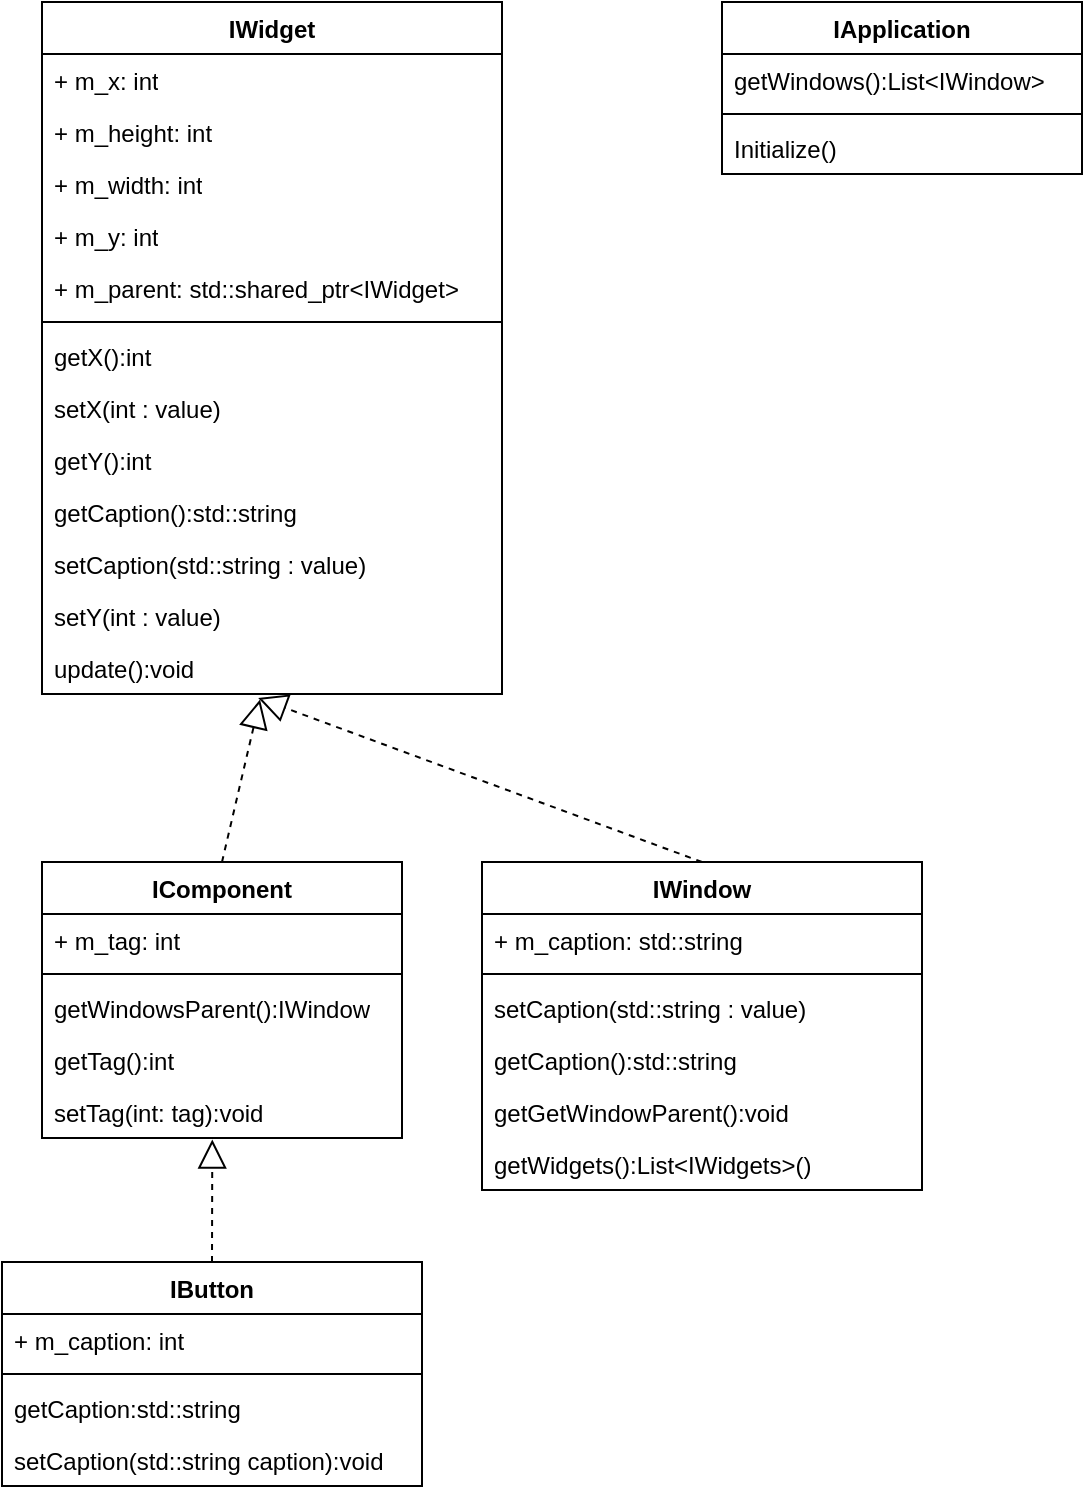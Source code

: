 <mxfile version="22.1.2" type="device">
  <diagram name="Página-1" id="M4ZVOFU9GIV9Wm03FFB8">
    <mxGraphModel dx="797" dy="469" grid="1" gridSize="10" guides="1" tooltips="1" connect="1" arrows="1" fold="1" page="1" pageScale="1" pageWidth="827" pageHeight="1169" math="0" shadow="0">
      <root>
        <mxCell id="0" />
        <mxCell id="1" parent="0" />
        <mxCell id="f6lsGPt04ym4d7NDbLxT-1" value="IApplication" style="swimlane;fontStyle=1;align=center;verticalAlign=top;childLayout=stackLayout;horizontal=1;startSize=26;horizontalStack=0;resizeParent=1;resizeParentMax=0;resizeLast=0;collapsible=1;marginBottom=0;whiteSpace=wrap;html=1;" parent="1" vertex="1">
          <mxGeometry x="540" y="370" width="180" height="86" as="geometry" />
        </mxCell>
        <mxCell id="R6ZQ97CT8UBi_XKJX849-5" value="getWindows():List&amp;lt;IWindow&amp;gt;" style="text;strokeColor=none;fillColor=none;align=left;verticalAlign=top;spacingLeft=4;spacingRight=4;overflow=hidden;rotatable=0;points=[[0,0.5],[1,0.5]];portConstraint=eastwest;whiteSpace=wrap;html=1;" vertex="1" parent="f6lsGPt04ym4d7NDbLxT-1">
          <mxGeometry y="26" width="180" height="26" as="geometry" />
        </mxCell>
        <mxCell id="f6lsGPt04ym4d7NDbLxT-3" value="" style="line;strokeWidth=1;fillColor=none;align=left;verticalAlign=middle;spacingTop=-1;spacingLeft=3;spacingRight=3;rotatable=0;labelPosition=right;points=[];portConstraint=eastwest;strokeColor=inherit;" parent="f6lsGPt04ym4d7NDbLxT-1" vertex="1">
          <mxGeometry y="52" width="180" height="8" as="geometry" />
        </mxCell>
        <mxCell id="f6lsGPt04ym4d7NDbLxT-4" value="Initialize()" style="text;strokeColor=none;fillColor=none;align=left;verticalAlign=top;spacingLeft=4;spacingRight=4;overflow=hidden;rotatable=0;points=[[0,0.5],[1,0.5]];portConstraint=eastwest;whiteSpace=wrap;html=1;" parent="f6lsGPt04ym4d7NDbLxT-1" vertex="1">
          <mxGeometry y="60" width="180" height="26" as="geometry" />
        </mxCell>
        <mxCell id="f6lsGPt04ym4d7NDbLxT-5" value="IWidget" style="swimlane;fontStyle=1;align=center;verticalAlign=top;childLayout=stackLayout;horizontal=1;startSize=26;horizontalStack=0;resizeParent=1;resizeParentMax=0;resizeLast=0;collapsible=1;marginBottom=0;whiteSpace=wrap;html=1;" parent="1" vertex="1">
          <mxGeometry x="200" y="370" width="230" height="346" as="geometry" />
        </mxCell>
        <mxCell id="f6lsGPt04ym4d7NDbLxT-34" value="+ m_x: int" style="text;strokeColor=none;fillColor=none;align=left;verticalAlign=top;spacingLeft=4;spacingRight=4;overflow=hidden;rotatable=0;points=[[0,0.5],[1,0.5]];portConstraint=eastwest;whiteSpace=wrap;html=1;" parent="f6lsGPt04ym4d7NDbLxT-5" vertex="1">
          <mxGeometry y="26" width="230" height="26" as="geometry" />
        </mxCell>
        <mxCell id="f6lsGPt04ym4d7NDbLxT-37" value="+ m_height: int" style="text;strokeColor=none;fillColor=none;align=left;verticalAlign=top;spacingLeft=4;spacingRight=4;overflow=hidden;rotatable=0;points=[[0,0.5],[1,0.5]];portConstraint=eastwest;whiteSpace=wrap;html=1;" parent="f6lsGPt04ym4d7NDbLxT-5" vertex="1">
          <mxGeometry y="52" width="230" height="26" as="geometry" />
        </mxCell>
        <mxCell id="f6lsGPt04ym4d7NDbLxT-36" value="+ m_width: int" style="text;strokeColor=none;fillColor=none;align=left;verticalAlign=top;spacingLeft=4;spacingRight=4;overflow=hidden;rotatable=0;points=[[0,0.5],[1,0.5]];portConstraint=eastwest;whiteSpace=wrap;html=1;" parent="f6lsGPt04ym4d7NDbLxT-5" vertex="1">
          <mxGeometry y="78" width="230" height="26" as="geometry" />
        </mxCell>
        <mxCell id="f6lsGPt04ym4d7NDbLxT-44" value="+ m_y: int" style="text;strokeColor=none;fillColor=none;align=left;verticalAlign=top;spacingLeft=4;spacingRight=4;overflow=hidden;rotatable=0;points=[[0,0.5],[1,0.5]];portConstraint=eastwest;whiteSpace=wrap;html=1;" parent="f6lsGPt04ym4d7NDbLxT-5" vertex="1">
          <mxGeometry y="104" width="230" height="26" as="geometry" />
        </mxCell>
        <mxCell id="f6lsGPt04ym4d7NDbLxT-35" value="+ m_parent: std::shared_ptr&amp;lt;IWidget&amp;gt;" style="text;strokeColor=none;fillColor=none;align=left;verticalAlign=top;spacingLeft=4;spacingRight=4;overflow=hidden;rotatable=0;points=[[0,0.5],[1,0.5]];portConstraint=eastwest;whiteSpace=wrap;html=1;" parent="f6lsGPt04ym4d7NDbLxT-5" vertex="1">
          <mxGeometry y="130" width="230" height="26" as="geometry" />
        </mxCell>
        <mxCell id="f6lsGPt04ym4d7NDbLxT-6" value="" style="line;strokeWidth=1;fillColor=none;align=left;verticalAlign=middle;spacingTop=-1;spacingLeft=3;spacingRight=3;rotatable=0;labelPosition=right;points=[];portConstraint=eastwest;strokeColor=inherit;" parent="f6lsGPt04ym4d7NDbLxT-5" vertex="1">
          <mxGeometry y="156" width="230" height="8" as="geometry" />
        </mxCell>
        <mxCell id="f6lsGPt04ym4d7NDbLxT-38" value="getX():int" style="text;strokeColor=none;fillColor=none;align=left;verticalAlign=top;spacingLeft=4;spacingRight=4;overflow=hidden;rotatable=0;points=[[0,0.5],[1,0.5]];portConstraint=eastwest;whiteSpace=wrap;html=1;" parent="f6lsGPt04ym4d7NDbLxT-5" vertex="1">
          <mxGeometry y="164" width="230" height="26" as="geometry" />
        </mxCell>
        <mxCell id="f6lsGPt04ym4d7NDbLxT-39" value="setX(int : value)" style="text;strokeColor=none;fillColor=none;align=left;verticalAlign=top;spacingLeft=4;spacingRight=4;overflow=hidden;rotatable=0;points=[[0,0.5],[1,0.5]];portConstraint=eastwest;whiteSpace=wrap;html=1;" parent="f6lsGPt04ym4d7NDbLxT-5" vertex="1">
          <mxGeometry y="190" width="230" height="26" as="geometry" />
        </mxCell>
        <mxCell id="f6lsGPt04ym4d7NDbLxT-40" value="getY():int" style="text;strokeColor=none;fillColor=none;align=left;verticalAlign=top;spacingLeft=4;spacingRight=4;overflow=hidden;rotatable=0;points=[[0,0.5],[1,0.5]];portConstraint=eastwest;whiteSpace=wrap;html=1;" parent="f6lsGPt04ym4d7NDbLxT-5" vertex="1">
          <mxGeometry y="216" width="230" height="26" as="geometry" />
        </mxCell>
        <mxCell id="f6lsGPt04ym4d7NDbLxT-43" value="getCaption():std::string" style="text;strokeColor=none;fillColor=none;align=left;verticalAlign=top;spacingLeft=4;spacingRight=4;overflow=hidden;rotatable=0;points=[[0,0.5],[1,0.5]];portConstraint=eastwest;whiteSpace=wrap;html=1;" parent="f6lsGPt04ym4d7NDbLxT-5" vertex="1">
          <mxGeometry y="242" width="230" height="26" as="geometry" />
        </mxCell>
        <mxCell id="f6lsGPt04ym4d7NDbLxT-42" value="setCaption(std::string : value)" style="text;strokeColor=none;fillColor=none;align=left;verticalAlign=top;spacingLeft=4;spacingRight=4;overflow=hidden;rotatable=0;points=[[0,0.5],[1,0.5]];portConstraint=eastwest;whiteSpace=wrap;html=1;" parent="f6lsGPt04ym4d7NDbLxT-5" vertex="1">
          <mxGeometry y="268" width="230" height="26" as="geometry" />
        </mxCell>
        <mxCell id="f6lsGPt04ym4d7NDbLxT-45" value="setY(int : value)" style="text;strokeColor=none;fillColor=none;align=left;verticalAlign=top;spacingLeft=4;spacingRight=4;overflow=hidden;rotatable=0;points=[[0,0.5],[1,0.5]];portConstraint=eastwest;whiteSpace=wrap;html=1;" parent="f6lsGPt04ym4d7NDbLxT-5" vertex="1">
          <mxGeometry y="294" width="230" height="26" as="geometry" />
        </mxCell>
        <mxCell id="f6lsGPt04ym4d7NDbLxT-41" value="update():void" style="text;strokeColor=none;fillColor=none;align=left;verticalAlign=top;spacingLeft=4;spacingRight=4;overflow=hidden;rotatable=0;points=[[0,0.5],[1,0.5]];portConstraint=eastwest;whiteSpace=wrap;html=1;" parent="f6lsGPt04ym4d7NDbLxT-5" vertex="1">
          <mxGeometry y="320" width="230" height="26" as="geometry" />
        </mxCell>
        <mxCell id="f6lsGPt04ym4d7NDbLxT-8" value="IWindow" style="swimlane;fontStyle=1;align=center;verticalAlign=top;childLayout=stackLayout;horizontal=1;startSize=26;horizontalStack=0;resizeParent=1;resizeParentMax=0;resizeLast=0;collapsible=1;marginBottom=0;whiteSpace=wrap;html=1;" parent="1" vertex="1">
          <mxGeometry x="420" y="800" width="220" height="164" as="geometry" />
        </mxCell>
        <mxCell id="f6lsGPt04ym4d7NDbLxT-31" value="+ m_caption: std::string" style="text;strokeColor=none;fillColor=none;align=left;verticalAlign=top;spacingLeft=4;spacingRight=4;overflow=hidden;rotatable=0;points=[[0,0.5],[1,0.5]];portConstraint=eastwest;whiteSpace=wrap;html=1;" parent="f6lsGPt04ym4d7NDbLxT-8" vertex="1">
          <mxGeometry y="26" width="220" height="26" as="geometry" />
        </mxCell>
        <mxCell id="f6lsGPt04ym4d7NDbLxT-9" value="" style="line;strokeWidth=1;fillColor=none;align=left;verticalAlign=middle;spacingTop=-1;spacingLeft=3;spacingRight=3;rotatable=0;labelPosition=right;points=[];portConstraint=eastwest;strokeColor=inherit;" parent="f6lsGPt04ym4d7NDbLxT-8" vertex="1">
          <mxGeometry y="52" width="220" height="8" as="geometry" />
        </mxCell>
        <mxCell id="f6lsGPt04ym4d7NDbLxT-32" value="setCaption(std::string : value)" style="text;strokeColor=none;fillColor=none;align=left;verticalAlign=top;spacingLeft=4;spacingRight=4;overflow=hidden;rotatable=0;points=[[0,0.5],[1,0.5]];portConstraint=eastwest;whiteSpace=wrap;html=1;" parent="f6lsGPt04ym4d7NDbLxT-8" vertex="1">
          <mxGeometry y="60" width="220" height="26" as="geometry" />
        </mxCell>
        <mxCell id="R6ZQ97CT8UBi_XKJX849-4" value="getCaption():std::string" style="text;strokeColor=none;fillColor=none;align=left;verticalAlign=top;spacingLeft=4;spacingRight=4;overflow=hidden;rotatable=0;points=[[0,0.5],[1,0.5]];portConstraint=eastwest;whiteSpace=wrap;html=1;" vertex="1" parent="f6lsGPt04ym4d7NDbLxT-8">
          <mxGeometry y="86" width="220" height="26" as="geometry" />
        </mxCell>
        <mxCell id="R6ZQ97CT8UBi_XKJX849-2" value="getGetWindowParent():void" style="text;strokeColor=none;fillColor=none;align=left;verticalAlign=top;spacingLeft=4;spacingRight=4;overflow=hidden;rotatable=0;points=[[0,0.5],[1,0.5]];portConstraint=eastwest;whiteSpace=wrap;html=1;" vertex="1" parent="f6lsGPt04ym4d7NDbLxT-8">
          <mxGeometry y="112" width="220" height="26" as="geometry" />
        </mxCell>
        <mxCell id="f6lsGPt04ym4d7NDbLxT-33" value="getWidgets():List&amp;lt;IWidgets&amp;gt;()" style="text;strokeColor=none;fillColor=none;align=left;verticalAlign=top;spacingLeft=4;spacingRight=4;overflow=hidden;rotatable=0;points=[[0,0.5],[1,0.5]];portConstraint=eastwest;whiteSpace=wrap;html=1;" parent="f6lsGPt04ym4d7NDbLxT-8" vertex="1">
          <mxGeometry y="138" width="220" height="26" as="geometry" />
        </mxCell>
        <mxCell id="f6lsGPt04ym4d7NDbLxT-46" value="" style="endArrow=block;dashed=1;endFill=0;endSize=12;html=1;rounded=0;exitX=0.5;exitY=0;exitDx=0;exitDy=0;entryX=0.47;entryY=1.077;entryDx=0;entryDy=0;entryPerimeter=0;" parent="1" source="f6lsGPt04ym4d7NDbLxT-8" target="f6lsGPt04ym4d7NDbLxT-41" edge="1">
          <mxGeometry width="160" relative="1" as="geometry">
            <mxPoint x="330" y="730" as="sourcePoint" />
            <mxPoint x="490" y="730" as="targetPoint" />
          </mxGeometry>
        </mxCell>
        <mxCell id="R6ZQ97CT8UBi_XKJX849-6" value="IComponent" style="swimlane;fontStyle=1;align=center;verticalAlign=top;childLayout=stackLayout;horizontal=1;startSize=26;horizontalStack=0;resizeParent=1;resizeParentMax=0;resizeLast=0;collapsible=1;marginBottom=0;whiteSpace=wrap;html=1;" vertex="1" parent="1">
          <mxGeometry x="200" y="800" width="180" height="138" as="geometry" />
        </mxCell>
        <mxCell id="R6ZQ97CT8UBi_XKJX849-10" value="+ m_tag: int" style="text;strokeColor=none;fillColor=none;align=left;verticalAlign=top;spacingLeft=4;spacingRight=4;overflow=hidden;rotatable=0;points=[[0,0.5],[1,0.5]];portConstraint=eastwest;whiteSpace=wrap;html=1;" vertex="1" parent="R6ZQ97CT8UBi_XKJX849-6">
          <mxGeometry y="26" width="180" height="26" as="geometry" />
        </mxCell>
        <mxCell id="R6ZQ97CT8UBi_XKJX849-8" value="" style="line;strokeWidth=1;fillColor=none;align=left;verticalAlign=middle;spacingTop=-1;spacingLeft=3;spacingRight=3;rotatable=0;labelPosition=right;points=[];portConstraint=eastwest;strokeColor=inherit;" vertex="1" parent="R6ZQ97CT8UBi_XKJX849-6">
          <mxGeometry y="52" width="180" height="8" as="geometry" />
        </mxCell>
        <mxCell id="R6ZQ97CT8UBi_XKJX849-7" value="getWindowsParent():IWindow" style="text;strokeColor=none;fillColor=none;align=left;verticalAlign=top;spacingLeft=4;spacingRight=4;overflow=hidden;rotatable=0;points=[[0,0.5],[1,0.5]];portConstraint=eastwest;whiteSpace=wrap;html=1;" vertex="1" parent="R6ZQ97CT8UBi_XKJX849-6">
          <mxGeometry y="60" width="180" height="26" as="geometry" />
        </mxCell>
        <mxCell id="R6ZQ97CT8UBi_XKJX849-12" value="getTag():int" style="text;strokeColor=none;fillColor=none;align=left;verticalAlign=top;spacingLeft=4;spacingRight=4;overflow=hidden;rotatable=0;points=[[0,0.5],[1,0.5]];portConstraint=eastwest;whiteSpace=wrap;html=1;" vertex="1" parent="R6ZQ97CT8UBi_XKJX849-6">
          <mxGeometry y="86" width="180" height="26" as="geometry" />
        </mxCell>
        <mxCell id="R6ZQ97CT8UBi_XKJX849-13" value="setTag(int: tag):void" style="text;strokeColor=none;fillColor=none;align=left;verticalAlign=top;spacingLeft=4;spacingRight=4;overflow=hidden;rotatable=0;points=[[0,0.5],[1,0.5]];portConstraint=eastwest;whiteSpace=wrap;html=1;" vertex="1" parent="R6ZQ97CT8UBi_XKJX849-6">
          <mxGeometry y="112" width="180" height="26" as="geometry" />
        </mxCell>
        <mxCell id="R6ZQ97CT8UBi_XKJX849-11" value="" style="endArrow=block;dashed=1;endFill=0;endSize=12;html=1;rounded=0;exitX=0.5;exitY=0;exitDx=0;exitDy=0;entryX=0.474;entryY=1.107;entryDx=0;entryDy=0;entryPerimeter=0;" edge="1" parent="1" source="R6ZQ97CT8UBi_XKJX849-6" target="f6lsGPt04ym4d7NDbLxT-41">
          <mxGeometry width="160" relative="1" as="geometry">
            <mxPoint x="720" y="820" as="sourcePoint" />
            <mxPoint x="318" y="728" as="targetPoint" />
          </mxGeometry>
        </mxCell>
        <mxCell id="R6ZQ97CT8UBi_XKJX849-15" value="IButton" style="swimlane;fontStyle=1;align=center;verticalAlign=top;childLayout=stackLayout;horizontal=1;startSize=26;horizontalStack=0;resizeParent=1;resizeParentMax=0;resizeLast=0;collapsible=1;marginBottom=0;whiteSpace=wrap;html=1;" vertex="1" parent="1">
          <mxGeometry x="180" y="1000" width="210" height="112" as="geometry" />
        </mxCell>
        <mxCell id="R6ZQ97CT8UBi_XKJX849-16" value="+ m_caption: int" style="text;strokeColor=none;fillColor=none;align=left;verticalAlign=top;spacingLeft=4;spacingRight=4;overflow=hidden;rotatable=0;points=[[0,0.5],[1,0.5]];portConstraint=eastwest;whiteSpace=wrap;html=1;" vertex="1" parent="R6ZQ97CT8UBi_XKJX849-15">
          <mxGeometry y="26" width="210" height="26" as="geometry" />
        </mxCell>
        <mxCell id="R6ZQ97CT8UBi_XKJX849-17" value="" style="line;strokeWidth=1;fillColor=none;align=left;verticalAlign=middle;spacingTop=-1;spacingLeft=3;spacingRight=3;rotatable=0;labelPosition=right;points=[];portConstraint=eastwest;strokeColor=inherit;" vertex="1" parent="R6ZQ97CT8UBi_XKJX849-15">
          <mxGeometry y="52" width="210" height="8" as="geometry" />
        </mxCell>
        <mxCell id="R6ZQ97CT8UBi_XKJX849-18" value="getCaption:std::string" style="text;strokeColor=none;fillColor=none;align=left;verticalAlign=top;spacingLeft=4;spacingRight=4;overflow=hidden;rotatable=0;points=[[0,0.5],[1,0.5]];portConstraint=eastwest;whiteSpace=wrap;html=1;" vertex="1" parent="R6ZQ97CT8UBi_XKJX849-15">
          <mxGeometry y="60" width="210" height="26" as="geometry" />
        </mxCell>
        <mxCell id="R6ZQ97CT8UBi_XKJX849-21" value="setCaption(std::string caption):void" style="text;strokeColor=none;fillColor=none;align=left;verticalAlign=top;spacingLeft=4;spacingRight=4;overflow=hidden;rotatable=0;points=[[0,0.5],[1,0.5]];portConstraint=eastwest;whiteSpace=wrap;html=1;" vertex="1" parent="R6ZQ97CT8UBi_XKJX849-15">
          <mxGeometry y="86" width="210" height="26" as="geometry" />
        </mxCell>
        <mxCell id="R6ZQ97CT8UBi_XKJX849-22" value="" style="endArrow=block;dashed=1;endFill=0;endSize=12;html=1;rounded=0;exitX=0.5;exitY=0;exitDx=0;exitDy=0;entryX=0.473;entryY=1.03;entryDx=0;entryDy=0;entryPerimeter=0;" edge="1" parent="1" source="R6ZQ97CT8UBi_XKJX849-15" target="R6ZQ97CT8UBi_XKJX849-13">
          <mxGeometry width="160" relative="1" as="geometry">
            <mxPoint x="290" y="1000" as="sourcePoint" />
            <mxPoint x="309" y="919" as="targetPoint" />
          </mxGeometry>
        </mxCell>
      </root>
    </mxGraphModel>
  </diagram>
</mxfile>
